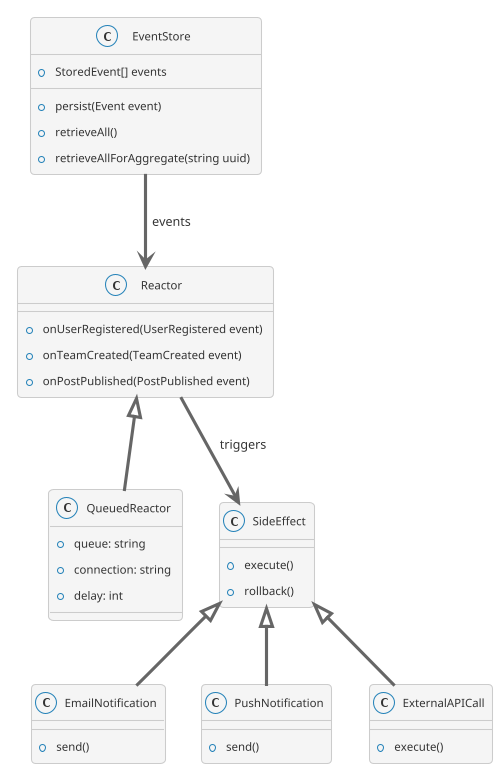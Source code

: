 
@startuml Reactor Architecture Light (Light Mode)

' Dark mode theme
!theme cerulean
skinparam backgroundColor #ffffff
skinparam ArrowColor #666666
skinparam shadowing false
skinparam DefaultFontColor #333333

' Define styles for classes
skinparam class {
    BackgroundColor #f5f5f5
    BorderColor #cccccc
    FontColor #333333
}

skinparam interface {
    BackgroundColor #e6f7ff
    BorderColor #cccccc
    FontColor #333333
}


    class EventStore {

        +StoredEvent[] events
        +persist(Event event)
        +retrieveAll()
        +retrieveAllForAggregate(string uuid)
    
}
    
    class Reactor {

        +onUserRegistered(UserRegistered event)
        +onTeamCreated(TeamCreated event)
        +onPostPublished(PostPublished event)
    
}
    
    class QueuedReactor {

        +queue: string
        +connection: string
        +delay: int
    
}
    
    class SideEffect {

        +execute()
        +rollback()
    
}
    
    class EmailNotification {

        +send()
    
}
    
    class PushNotification {

        +send()
    
}
    
    class ExternalAPICall {

        +execute()
    
}
    
    EventStore --> Reactor: events
    Reactor <|-- QueuedReactor
    Reactor --> SideEffect: triggers
    SideEffect <|-- EmailNotification
    SideEffect <|-- PushNotification
    SideEffect <|-- ExternalAPICall
@enduml